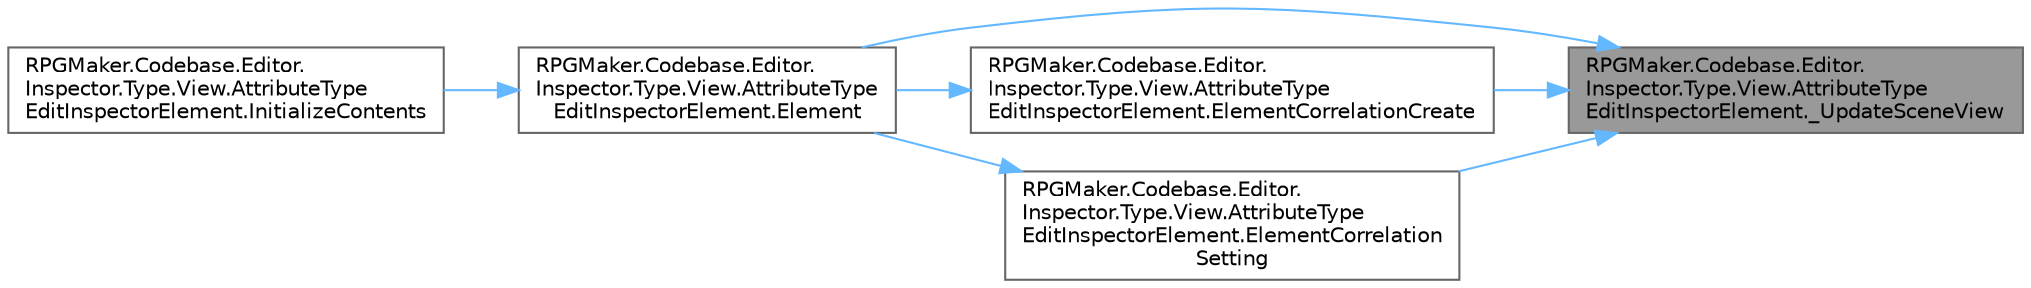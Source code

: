 digraph "RPGMaker.Codebase.Editor.Inspector.Type.View.AttributeTypeEditInspectorElement._UpdateSceneView"
{
 // LATEX_PDF_SIZE
  bgcolor="transparent";
  edge [fontname=Helvetica,fontsize=10,labelfontname=Helvetica,labelfontsize=10];
  node [fontname=Helvetica,fontsize=10,shape=box,height=0.2,width=0.4];
  rankdir="RL";
  Node1 [id="Node000001",label="RPGMaker.Codebase.Editor.\lInspector.Type.View.AttributeType\lEditInspectorElement._UpdateSceneView",height=0.2,width=0.4,color="gray40", fillcolor="grey60", style="filled", fontcolor="black",tooltip="😁 シーン・ビュー更新"];
  Node1 -> Node2 [id="edge1_Node000001_Node000002",dir="back",color="steelblue1",style="solid",tooltip=" "];
  Node2 [id="Node000002",label="RPGMaker.Codebase.Editor.\lInspector.Type.View.AttributeType\lEditInspectorElement.Element",height=0.2,width=0.4,color="grey40", fillcolor="white", style="filled",URL="$da/d29/class_r_p_g_maker_1_1_codebase_1_1_editor_1_1_inspector_1_1_type_1_1_view_1_1_attribute_type_edit_inspector_element.html#a9b9ce888d12a9f78252068a2adb5ca59",tooltip="😁 要素"];
  Node2 -> Node3 [id="edge2_Node000002_Node000003",dir="back",color="steelblue1",style="solid",tooltip=" "];
  Node3 [id="Node000003",label="RPGMaker.Codebase.Editor.\lInspector.Type.View.AttributeType\lEditInspectorElement.InitializeContents",height=0.2,width=0.4,color="grey40", fillcolor="white", style="filled",URL="$da/d29/class_r_p_g_maker_1_1_codebase_1_1_editor_1_1_inspector_1_1_type_1_1_view_1_1_attribute_type_edit_inspector_element.html#a9d5f7adefced53e9daabd5f1c1103f27",tooltip="😁 初期化処理"];
  Node1 -> Node4 [id="edge3_Node000001_Node000004",dir="back",color="steelblue1",style="solid",tooltip=" "];
  Node4 [id="Node000004",label="RPGMaker.Codebase.Editor.\lInspector.Type.View.AttributeType\lEditInspectorElement.ElementCorrelationCreate",height=0.2,width=0.4,color="grey40", fillcolor="white", style="filled",URL="$da/d29/class_r_p_g_maker_1_1_codebase_1_1_editor_1_1_inspector_1_1_type_1_1_view_1_1_attribute_type_edit_inspector_element.html#a0cacfefee6eb4f1d57047527d79a3108",tooltip="😁 要素関連作れ"];
  Node4 -> Node2 [id="edge4_Node000004_Node000002",dir="back",color="steelblue1",style="solid",tooltip=" "];
  Node1 -> Node5 [id="edge5_Node000001_Node000005",dir="back",color="steelblue1",style="solid",tooltip=" "];
  Node5 [id="Node000005",label="RPGMaker.Codebase.Editor.\lInspector.Type.View.AttributeType\lEditInspectorElement.ElementCorrelation\lSetting",height=0.2,width=0.4,color="grey40", fillcolor="white", style="filled",URL="$da/d29/class_r_p_g_maker_1_1_codebase_1_1_editor_1_1_inspector_1_1_type_1_1_view_1_1_attribute_type_edit_inspector_element.html#a2a9af1ea5e72c95a1883a26ec0371433",tooltip="😁 要素関連設定"];
  Node5 -> Node2 [id="edge6_Node000005_Node000002",dir="back",color="steelblue1",style="solid",tooltip=" "];
}
